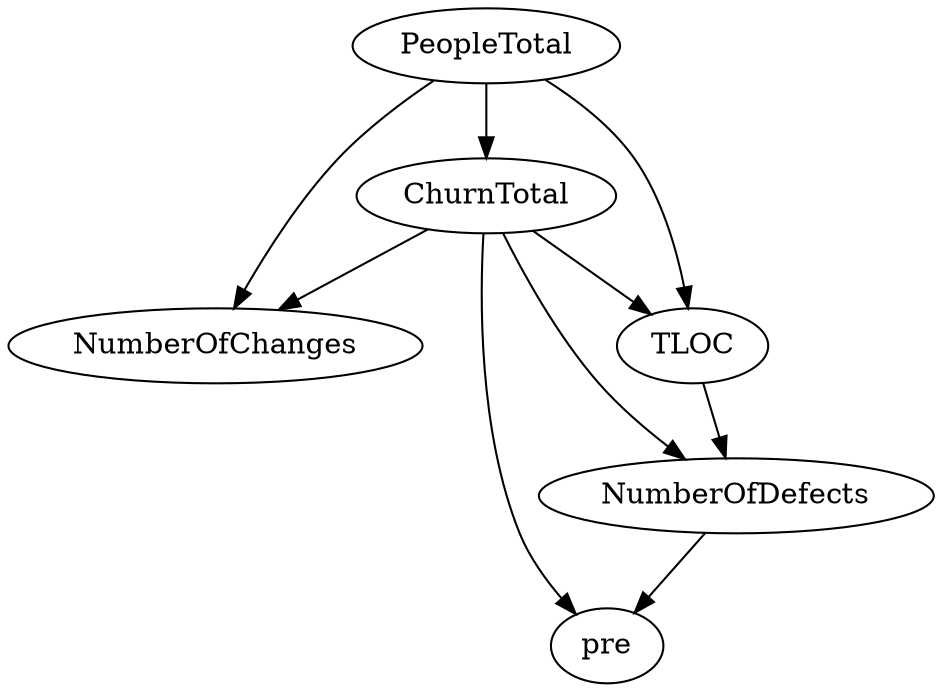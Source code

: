 digraph {
   PeopleTotal;
   NumberOfChanges;
   ChurnTotal;
   TLOC;
   pre;
   NumberOfDefects;
   PeopleTotal -> NumberOfChanges;
   PeopleTotal -> ChurnTotal;
   PeopleTotal -> TLOC;
   ChurnTotal -> NumberOfChanges;
   ChurnTotal -> TLOC;
   ChurnTotal -> pre;
   ChurnTotal -> NumberOfDefects;
   TLOC -> NumberOfDefects;
   NumberOfDefects -> pre;
}
